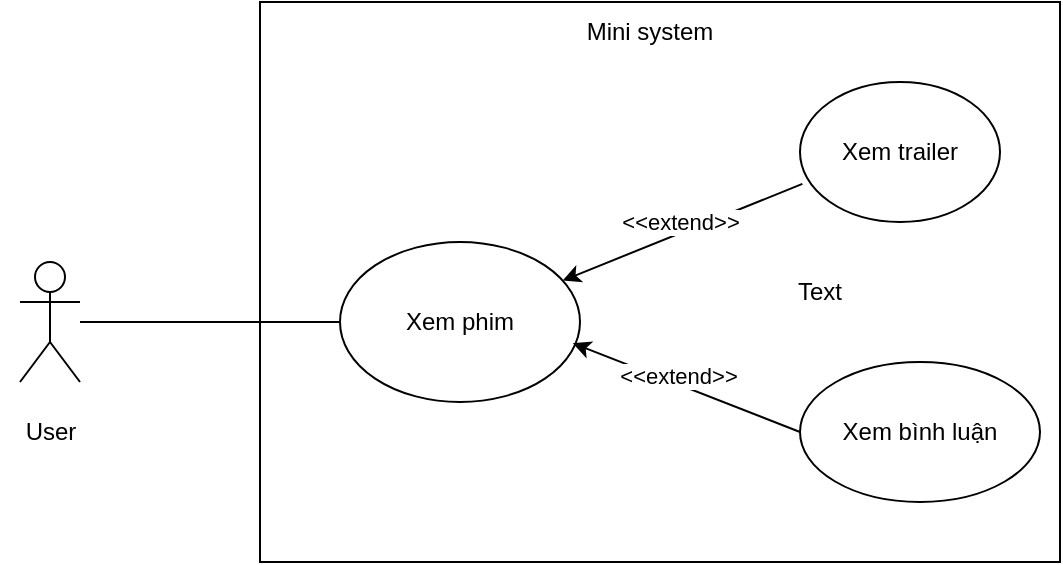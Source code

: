 <mxfile>
    <diagram name="Trang-1" id="J9FtOq5tRURp-biuBff0">
        <mxGraphModel dx="1020" dy="834" grid="1" gridSize="10" guides="1" tooltips="1" connect="1" arrows="1" fold="1" page="1" pageScale="1" pageWidth="827" pageHeight="1169" math="0" shadow="0">
            <root>
                <mxCell id="0"/>
                <mxCell id="1" parent="0"/>
                <mxCell id="53XIudgs1vDIVnULoqUu-1" value="" style="shape=umlActor;verticalLabelPosition=bottom;verticalAlign=top;html=1;outlineConnect=0;" parent="1" vertex="1">
                    <mxGeometry x="120" y="290" width="30" height="60" as="geometry"/>
                </mxCell>
                <mxCell id="53XIudgs1vDIVnULoqUu-4" value="" style="rounded=0;whiteSpace=wrap;html=1;" parent="1" vertex="1">
                    <mxGeometry x="350" y="310" width="120" height="60" as="geometry"/>
                </mxCell>
                <mxCell id="53XIudgs1vDIVnULoqUu-5" value="" style="rounded=0;whiteSpace=wrap;html=1;" parent="1" vertex="1">
                    <mxGeometry x="240" y="160" width="400" height="280" as="geometry"/>
                </mxCell>
                <mxCell id="53XIudgs1vDIVnULoqUu-6" value="Xem phim" style="ellipse;whiteSpace=wrap;html=1;" parent="1" vertex="1">
                    <mxGeometry x="280" y="280" width="120" height="80" as="geometry"/>
                </mxCell>
                <mxCell id="53XIudgs1vDIVnULoqUu-13" value="" style="endArrow=none;html=1;rounded=0;" parent="1" target="53XIudgs1vDIVnULoqUu-6" edge="1">
                    <mxGeometry width="50" height="50" relative="1" as="geometry">
                        <mxPoint x="150" y="320" as="sourcePoint"/>
                        <mxPoint x="200" y="270" as="targetPoint"/>
                    </mxGeometry>
                </mxCell>
                <mxCell id="53XIudgs1vDIVnULoqUu-17" value="Xem trailer" style="ellipse;whiteSpace=wrap;html=1;" parent="1" vertex="1">
                    <mxGeometry x="510" y="200" width="100" height="70" as="geometry"/>
                </mxCell>
                <mxCell id="53XIudgs1vDIVnULoqUu-18" value="Xem bình luận" style="ellipse;whiteSpace=wrap;html=1;" parent="1" vertex="1">
                    <mxGeometry x="510" y="340" width="120" height="70" as="geometry"/>
                </mxCell>
                <mxCell id="53XIudgs1vDIVnULoqUu-20" value="" style="endArrow=classic;html=1;rounded=0;exitX=0.012;exitY=0.728;exitDx=0;exitDy=0;exitPerimeter=0;" parent="1" source="53XIudgs1vDIVnULoqUu-17" target="53XIudgs1vDIVnULoqUu-6" edge="1">
                    <mxGeometry width="50" height="50" relative="1" as="geometry">
                        <mxPoint x="390" y="370" as="sourcePoint"/>
                        <mxPoint x="440" y="320" as="targetPoint"/>
                    </mxGeometry>
                </mxCell>
                <mxCell id="53XIudgs1vDIVnULoqUu-25" value="&amp;lt;&amp;lt;extend&amp;gt;&amp;gt;" style="edgeLabel;html=1;align=center;verticalAlign=middle;resizable=0;points=[];" parent="53XIudgs1vDIVnULoqUu-20" vertex="1" connectable="0">
                    <mxGeometry x="0.206" y="2" relative="1" as="geometry">
                        <mxPoint x="10" y="-12" as="offset"/>
                    </mxGeometry>
                </mxCell>
                <mxCell id="53XIudgs1vDIVnULoqUu-23" value="" style="endArrow=classic;html=1;rounded=0;exitX=0;exitY=0.5;exitDx=0;exitDy=0;entryX=0.97;entryY=0.633;entryDx=0;entryDy=0;entryPerimeter=0;" parent="1" source="53XIudgs1vDIVnULoqUu-18" target="53XIudgs1vDIVnULoqUu-6" edge="1">
                    <mxGeometry width="50" height="50" relative="1" as="geometry">
                        <mxPoint x="390" y="370" as="sourcePoint"/>
                        <mxPoint x="440" y="320" as="targetPoint"/>
                    </mxGeometry>
                </mxCell>
                <mxCell id="53XIudgs1vDIVnULoqUu-26" value="&amp;lt;&amp;lt;extend&amp;gt;&amp;gt;" style="edgeLabel;html=1;align=center;verticalAlign=middle;resizable=0;points=[];" parent="53XIudgs1vDIVnULoqUu-23" vertex="1" connectable="0">
                    <mxGeometry x="-0.08" relative="1" as="geometry">
                        <mxPoint x="-9" y="-8" as="offset"/>
                    </mxGeometry>
                </mxCell>
                <mxCell id="2" value="User" style="text;html=1;align=center;verticalAlign=middle;resizable=0;points=[];autosize=1;strokeColor=none;fillColor=none;" vertex="1" parent="1">
                    <mxGeometry x="110" y="360" width="50" height="30" as="geometry"/>
                </mxCell>
                <mxCell id="3" value="Text" style="text;html=1;align=center;verticalAlign=middle;whiteSpace=wrap;rounded=0;" vertex="1" parent="1">
                    <mxGeometry x="490" y="290" width="60" height="30" as="geometry"/>
                </mxCell>
                <mxCell id="4" value="Mini system" style="text;html=1;align=center;verticalAlign=middle;whiteSpace=wrap;rounded=0;" vertex="1" parent="1">
                    <mxGeometry x="390" y="160" width="90" height="30" as="geometry"/>
                </mxCell>
            </root>
        </mxGraphModel>
    </diagram>
</mxfile>